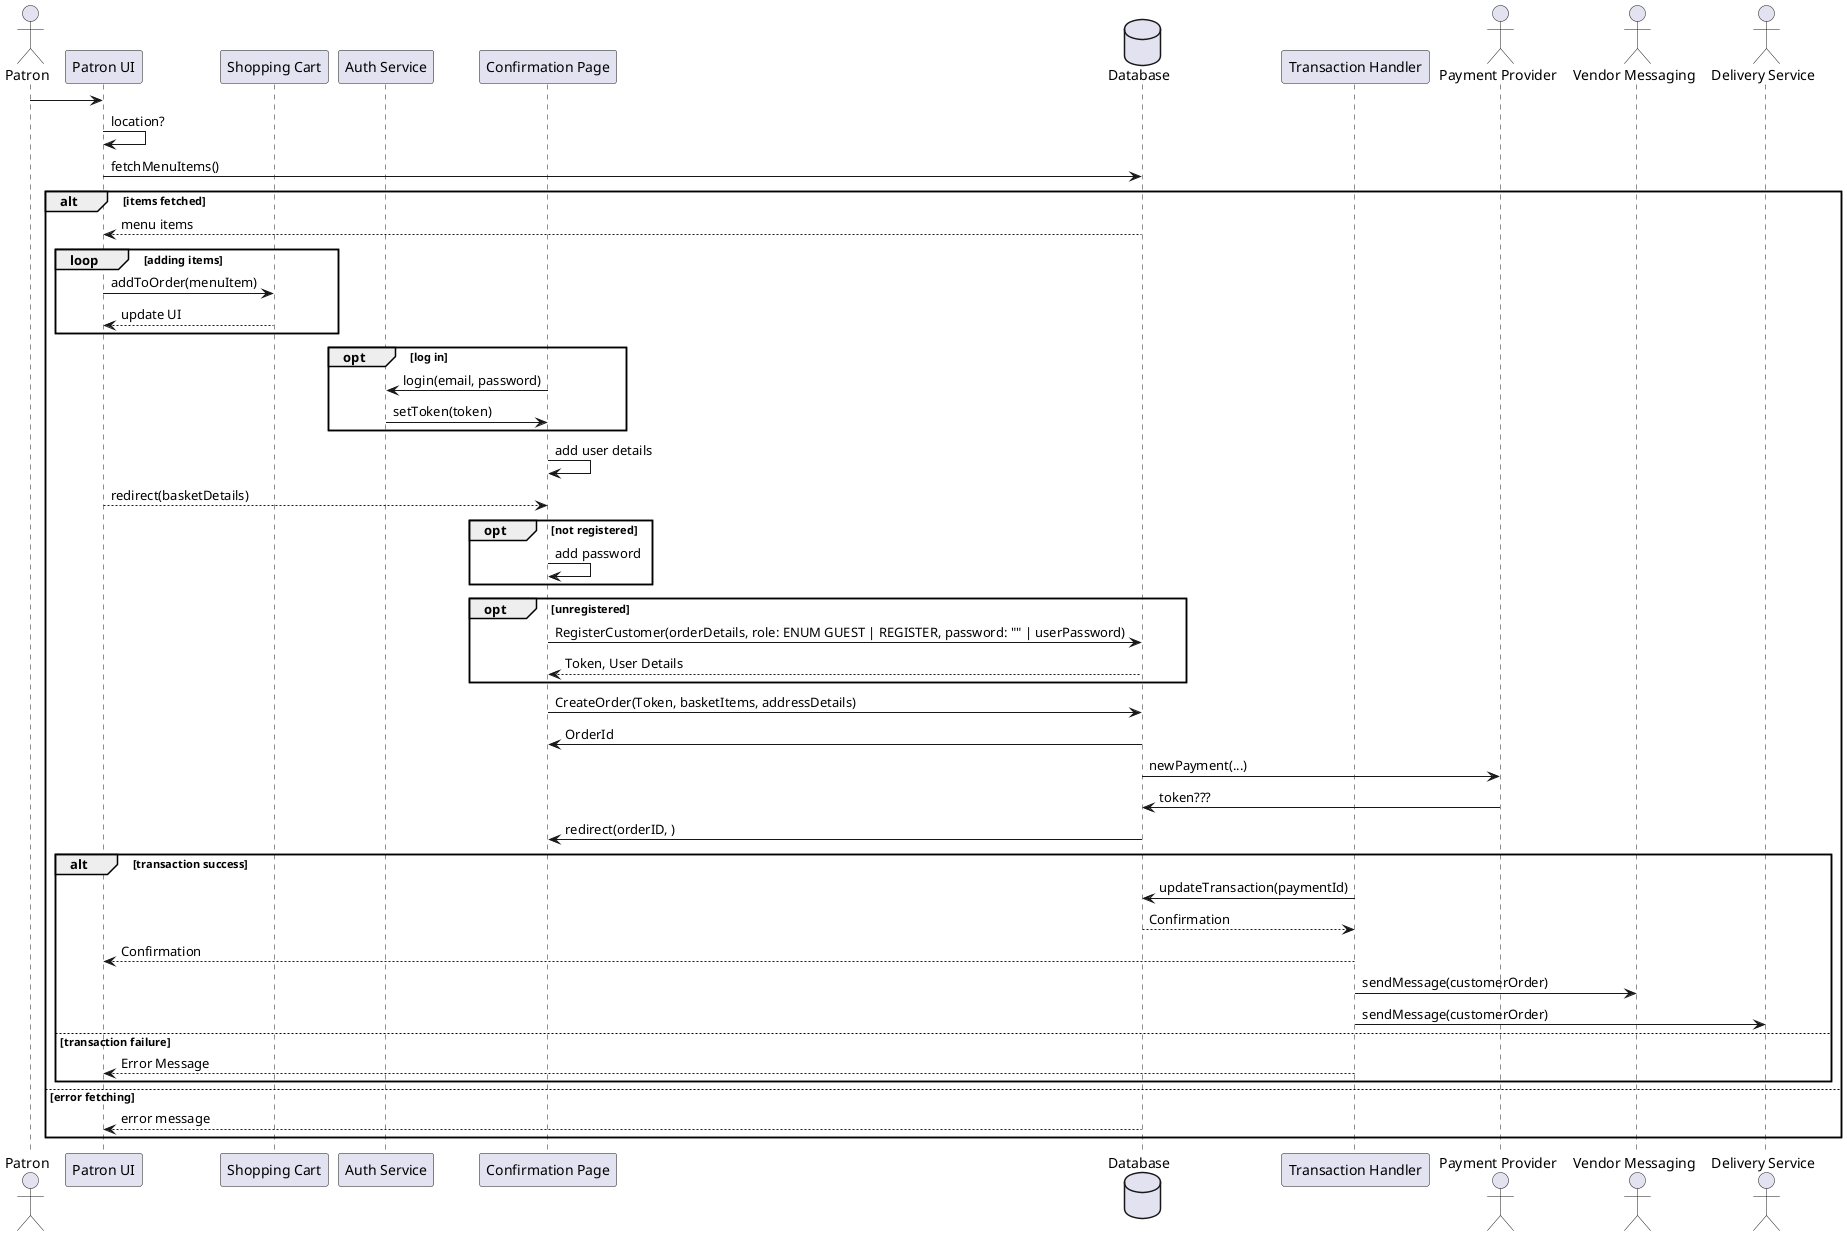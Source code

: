 @startuml
actor Patron
participant "Patron UI"
participant "Shopping Cart"
participant "Auth Service"
participant "Confirmation Page"
database Database
participant "Transaction Handler"
actor "Payment Provider"
actor "Vendor Messaging"
actor "Delivery Service"

Patron -> "Patron UI"
"Patron UI" -> "Patron UI": location?
"Patron UI" -> Database: fetchMenuItems()
alt items fetched
Database --> "Patron UI": menu items
loop adding items
"Patron UI" -> "Shopping Cart": addToOrder(menuItem)
"Shopping Cart" --> "Patron UI": update UI
end
opt log in
"Confirmation Page" -> "Auth Service": login(email, password)
"Auth Service" -> "Confirmation Page": setToken(token)
end
' "Patron UI" -> Database: Checkout createOrder([{basketItemId, quantity}])
' "Database" -> "Confirmation Page": orderId, orderItems
"Confirmation Page" -> "Confirmation Page": add user details
"Patron UI" --> "Confirmation Page": redirect(basketDetails)
opt not registered
"Confirmation Page" -> "Confirmation Page": add password
end
opt unregistered
"Confirmation Page" -> "Database": RegisterCustomer(orderDetails, role: ENUM GUEST | REGISTER, password: "" | userPassword)
"Database" --> "Confirmation Page": Token, User Details
end
"Confirmation Page" -> "Database": CreateOrder(Token, basketItems, addressDetails)
"Database" -> "Confirmation Page": OrderId

"Database" -> "Payment Provider" : newPayment(...)
"Payment Provider" -> "Database" : token???
"Database" -> "Confirmation Page" : redirect(orderID, )
alt transaction success
"Transaction Handler" -> Database: updateTransaction(paymentId)
Database --> "Transaction Handler": Confirmation
"Transaction Handler" --> "Patron UI": Confirmation
"Transaction Handler" -> "Vendor Messaging": sendMessage(customerOrder)
"Transaction Handler" -> "Delivery Service": sendMessage(customerOrder)
else transaction failure
"Transaction Handler" --> "Patron UI": Error Message
end

else error fetching
Database --> "Patron UI": error message
end

@enduml